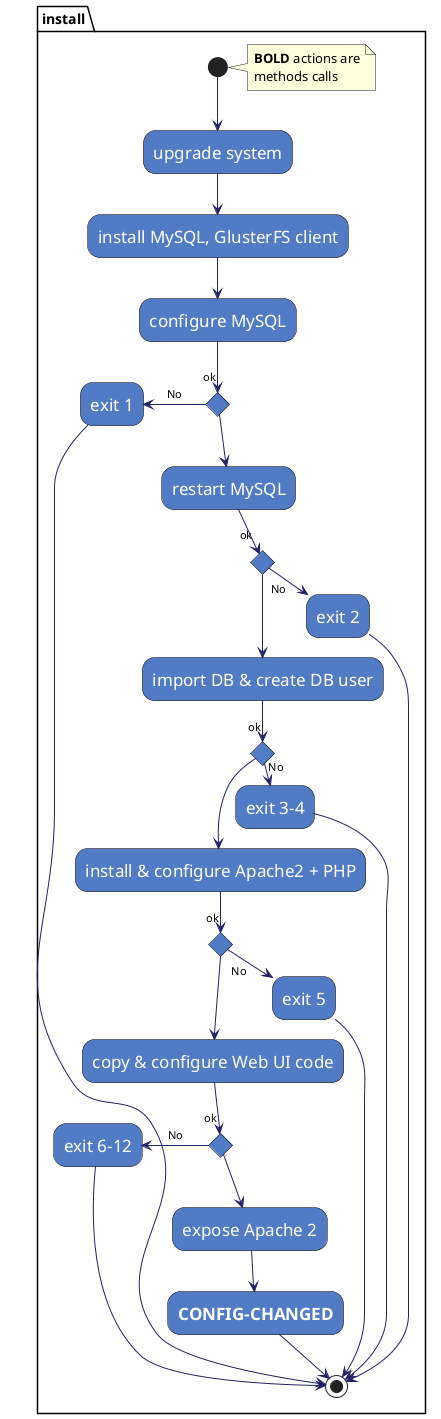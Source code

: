 @startuml

skinparam activity {
    FontColor          white
    AttributeFontColor white
    FontSize           17
    AttributeFontSize  15
    AttributeFontname  Droid Sans Mono
    BackgroundColor    #527BC6
    BorderColor        black
    ArrowColor         #222266
}

partition install {
note right: <b>BOLD</b> actions are\nmethods calls
(*) --> "upgrade system"
--> "install MySQL, GlusterFS client"
--> "configure MySQL"
if "ok" then
    -left-> [No] "exit 1"
    --> (*)
else
    --> "restart MySQL"
    if "ok" then
        -right-> [No] "exit 2"
        --> (*)
    else
        --> "import DB & create DB user"
        if "ok" then
            -right-> [No] "exit 3-4"
            --> (*)
        else
            --> "install & configure Apache2 + PHP"
            if "ok" then
                -right-> [No] "exit 5"
                --> (*)
            else
                --> "copy & configure Web UI code"
                if "ok" then
                    -left-> [No] "exit 6-12"
                    --> (*)
                else
                    --> "expose Apache 2"
                    --> "<b>CONFIG-CHANGED</b>"
                    --> (*)
                endif
            endif
        endif
    endif
endif
}

@enduml